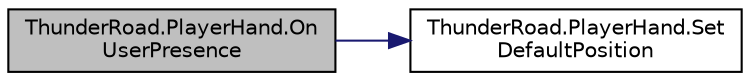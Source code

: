 digraph "ThunderRoad.PlayerHand.OnUserPresence"
{
 // LATEX_PDF_SIZE
  edge [fontname="Helvetica",fontsize="10",labelfontname="Helvetica",labelfontsize="10"];
  node [fontname="Helvetica",fontsize="10",shape=record];
  rankdir="LR";
  Node1 [label="ThunderRoad.PlayerHand.On\lUserPresence",height=0.2,width=0.4,color="black", fillcolor="grey75", style="filled", fontcolor="black",tooltip="Called when [user presence]."];
  Node1 -> Node2 [color="midnightblue",fontsize="10",style="solid",fontname="Helvetica"];
  Node2 [label="ThunderRoad.PlayerHand.Set\lDefaultPosition",height=0.2,width=0.4,color="black", fillcolor="white", style="filled",URL="$class_thunder_road_1_1_player_hand.html#a1cb0e4ffe47b30cc8f137d7616bc6668",tooltip="Sets the default position."];
}
